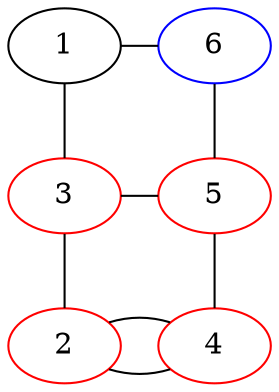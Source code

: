 graph {
    1 -- 3;
    1 -- 6;
    6 -- 5;
    2 -- 3;
    2 -- 4 -- 2;
    3 -- 5;
    4 -- 5;
    {
        rank="same";
        1;
        6;
    }
    {
        rank="same";
        3;
        5;
    }
    {
        rank="max";
        2;
        4;
    }
    2 [color="red"];
    3 [color="red"];
    4 [color="red"];
    5 [color="red"];
    6 [color="blue"];
}
